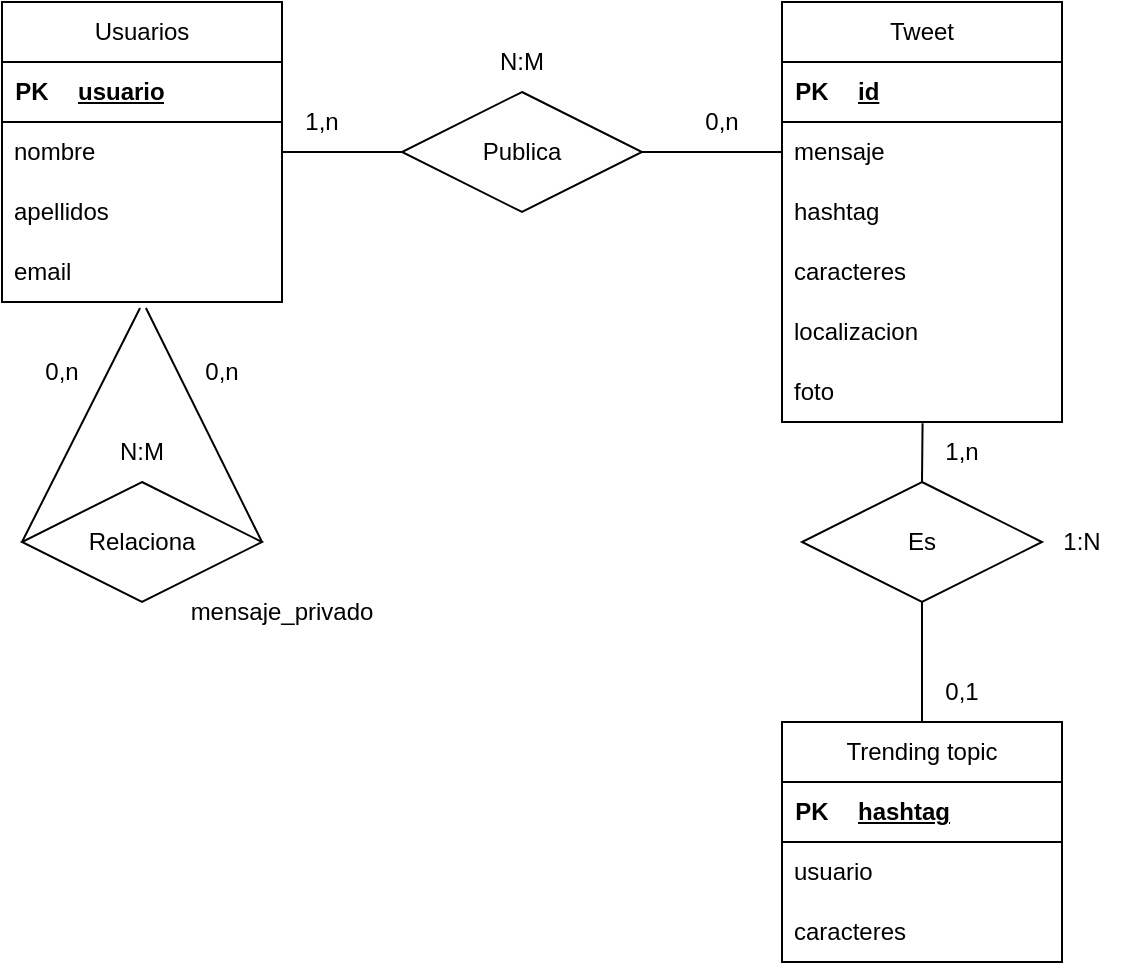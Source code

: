 <mxfile version="22.0.4" type="github">
  <diagram name="Página-1" id="OgZP_NbM3yokd9PwE1lo">
    <mxGraphModel dx="1434" dy="768" grid="1" gridSize="10" guides="1" tooltips="1" connect="1" arrows="1" fold="1" page="1" pageScale="1" pageWidth="827" pageHeight="1169" math="0" shadow="0">
      <root>
        <mxCell id="0" />
        <mxCell id="1" parent="0" />
        <mxCell id="s13MQNfYXoc7W4M39cxg-8" value="Tweet" style="swimlane;fontStyle=0;childLayout=stackLayout;horizontal=1;startSize=30;horizontalStack=0;resizeParent=1;resizeParentMax=0;resizeLast=0;collapsible=1;marginBottom=0;whiteSpace=wrap;html=1;" vertex="1" parent="1">
          <mxGeometry x="450" y="50" width="140" height="210" as="geometry" />
        </mxCell>
        <mxCell id="s13MQNfYXoc7W4M39cxg-9" value="" style="shape=table;startSize=0;container=1;collapsible=1;childLayout=tableLayout;fixedRows=1;rowLines=0;fontStyle=0;align=center;resizeLast=1;strokeColor=none;fillColor=none;collapsible=0;" vertex="1" parent="s13MQNfYXoc7W4M39cxg-8">
          <mxGeometry y="30" width="140" height="30" as="geometry" />
        </mxCell>
        <mxCell id="s13MQNfYXoc7W4M39cxg-10" value="" style="shape=tableRow;horizontal=0;startSize=0;swimlaneHead=0;swimlaneBody=0;fillColor=none;collapsible=0;dropTarget=0;points=[[0,0.5],[1,0.5]];portConstraint=eastwest;top=0;left=0;right=0;bottom=1;" vertex="1" parent="s13MQNfYXoc7W4M39cxg-9">
          <mxGeometry width="140" height="30" as="geometry" />
        </mxCell>
        <mxCell id="s13MQNfYXoc7W4M39cxg-11" value="PK" style="shape=partialRectangle;connectable=0;fillColor=none;top=0;left=0;bottom=0;right=0;fontStyle=1;overflow=hidden;whiteSpace=wrap;html=1;" vertex="1" parent="s13MQNfYXoc7W4M39cxg-10">
          <mxGeometry width="30" height="30" as="geometry">
            <mxRectangle width="30" height="30" as="alternateBounds" />
          </mxGeometry>
        </mxCell>
        <mxCell id="s13MQNfYXoc7W4M39cxg-12" value="id" style="shape=partialRectangle;connectable=0;fillColor=none;top=0;left=0;bottom=0;right=0;align=left;spacingLeft=6;fontStyle=5;overflow=hidden;whiteSpace=wrap;html=1;" vertex="1" parent="s13MQNfYXoc7W4M39cxg-10">
          <mxGeometry x="30" width="110" height="30" as="geometry">
            <mxRectangle width="110" height="30" as="alternateBounds" />
          </mxGeometry>
        </mxCell>
        <mxCell id="s13MQNfYXoc7W4M39cxg-14" value="mensaje" style="text;strokeColor=none;fillColor=none;align=left;verticalAlign=middle;spacingLeft=4;spacingRight=4;overflow=hidden;points=[[0,0.5],[1,0.5]];portConstraint=eastwest;rotatable=0;whiteSpace=wrap;html=1;" vertex="1" parent="s13MQNfYXoc7W4M39cxg-8">
          <mxGeometry y="60" width="140" height="30" as="geometry" />
        </mxCell>
        <mxCell id="s13MQNfYXoc7W4M39cxg-15" value="hashtag" style="text;strokeColor=none;fillColor=none;align=left;verticalAlign=middle;spacingLeft=4;spacingRight=4;overflow=hidden;points=[[0,0.5],[1,0.5]];portConstraint=eastwest;rotatable=0;whiteSpace=wrap;html=1;" vertex="1" parent="s13MQNfYXoc7W4M39cxg-8">
          <mxGeometry y="90" width="140" height="30" as="geometry" />
        </mxCell>
        <mxCell id="s13MQNfYXoc7W4M39cxg-16" value="caracteres" style="text;strokeColor=none;fillColor=none;align=left;verticalAlign=middle;spacingLeft=4;spacingRight=4;overflow=hidden;points=[[0,0.5],[1,0.5]];portConstraint=eastwest;rotatable=0;whiteSpace=wrap;html=1;" vertex="1" parent="s13MQNfYXoc7W4M39cxg-8">
          <mxGeometry y="120" width="140" height="30" as="geometry" />
        </mxCell>
        <mxCell id="s13MQNfYXoc7W4M39cxg-56" value="localizacion" style="text;strokeColor=none;fillColor=none;align=left;verticalAlign=middle;spacingLeft=4;spacingRight=4;overflow=hidden;points=[[0,0.5],[1,0.5]];portConstraint=eastwest;rotatable=0;whiteSpace=wrap;html=1;" vertex="1" parent="s13MQNfYXoc7W4M39cxg-8">
          <mxGeometry y="150" width="140" height="30" as="geometry" />
        </mxCell>
        <mxCell id="s13MQNfYXoc7W4M39cxg-17" value="foto" style="text;strokeColor=none;fillColor=none;align=left;verticalAlign=middle;spacingLeft=4;spacingRight=4;overflow=hidden;points=[[0,0.5],[1,0.5]];portConstraint=eastwest;rotatable=0;whiteSpace=wrap;html=1;" vertex="1" parent="s13MQNfYXoc7W4M39cxg-8">
          <mxGeometry y="180" width="140" height="30" as="geometry" />
        </mxCell>
        <mxCell id="s13MQNfYXoc7W4M39cxg-19" value="Usuarios" style="swimlane;fontStyle=0;childLayout=stackLayout;horizontal=1;startSize=30;horizontalStack=0;resizeParent=1;resizeParentMax=0;resizeLast=0;collapsible=1;marginBottom=0;whiteSpace=wrap;html=1;" vertex="1" parent="1">
          <mxGeometry x="60" y="50" width="140" height="150" as="geometry" />
        </mxCell>
        <mxCell id="s13MQNfYXoc7W4M39cxg-20" value="" style="shape=table;startSize=0;container=1;collapsible=1;childLayout=tableLayout;fixedRows=1;rowLines=0;fontStyle=0;align=center;resizeLast=1;strokeColor=none;fillColor=none;collapsible=0;" vertex="1" parent="s13MQNfYXoc7W4M39cxg-19">
          <mxGeometry y="30" width="140" height="30" as="geometry" />
        </mxCell>
        <mxCell id="s13MQNfYXoc7W4M39cxg-21" value="" style="shape=tableRow;horizontal=0;startSize=0;swimlaneHead=0;swimlaneBody=0;fillColor=none;collapsible=0;dropTarget=0;points=[[0,0.5],[1,0.5]];portConstraint=eastwest;top=0;left=0;right=0;bottom=1;" vertex="1" parent="s13MQNfYXoc7W4M39cxg-20">
          <mxGeometry width="140" height="30" as="geometry" />
        </mxCell>
        <mxCell id="s13MQNfYXoc7W4M39cxg-22" value="PK" style="shape=partialRectangle;connectable=0;fillColor=none;top=0;left=0;bottom=0;right=0;fontStyle=1;overflow=hidden;whiteSpace=wrap;html=1;" vertex="1" parent="s13MQNfYXoc7W4M39cxg-21">
          <mxGeometry width="30" height="30" as="geometry">
            <mxRectangle width="30" height="30" as="alternateBounds" />
          </mxGeometry>
        </mxCell>
        <mxCell id="s13MQNfYXoc7W4M39cxg-23" value="usuario" style="shape=partialRectangle;connectable=0;fillColor=none;top=0;left=0;bottom=0;right=0;align=left;spacingLeft=6;fontStyle=5;overflow=hidden;whiteSpace=wrap;html=1;" vertex="1" parent="s13MQNfYXoc7W4M39cxg-21">
          <mxGeometry x="30" width="110" height="30" as="geometry">
            <mxRectangle width="110" height="30" as="alternateBounds" />
          </mxGeometry>
        </mxCell>
        <mxCell id="s13MQNfYXoc7W4M39cxg-24" value="nombre" style="text;strokeColor=none;fillColor=none;align=left;verticalAlign=middle;spacingLeft=4;spacingRight=4;overflow=hidden;points=[[0,0.5],[1,0.5]];portConstraint=eastwest;rotatable=0;whiteSpace=wrap;html=1;" vertex="1" parent="s13MQNfYXoc7W4M39cxg-19">
          <mxGeometry y="60" width="140" height="30" as="geometry" />
        </mxCell>
        <mxCell id="s13MQNfYXoc7W4M39cxg-25" value="apellidos" style="text;strokeColor=none;fillColor=none;align=left;verticalAlign=middle;spacingLeft=4;spacingRight=4;overflow=hidden;points=[[0,0.5],[1,0.5]];portConstraint=eastwest;rotatable=0;whiteSpace=wrap;html=1;" vertex="1" parent="s13MQNfYXoc7W4M39cxg-19">
          <mxGeometry y="90" width="140" height="30" as="geometry" />
        </mxCell>
        <mxCell id="s13MQNfYXoc7W4M39cxg-26" value="email" style="text;strokeColor=none;fillColor=none;align=left;verticalAlign=middle;spacingLeft=4;spacingRight=4;overflow=hidden;points=[[0,0.5],[1,0.5]];portConstraint=eastwest;rotatable=0;whiteSpace=wrap;html=1;" vertex="1" parent="s13MQNfYXoc7W4M39cxg-19">
          <mxGeometry y="120" width="140" height="30" as="geometry" />
        </mxCell>
        <mxCell id="s13MQNfYXoc7W4M39cxg-31" value="Trending topic" style="swimlane;fontStyle=0;childLayout=stackLayout;horizontal=1;startSize=30;horizontalStack=0;resizeParent=1;resizeParentMax=0;resizeLast=0;collapsible=1;marginBottom=0;whiteSpace=wrap;html=1;" vertex="1" parent="1">
          <mxGeometry x="450" y="410" width="140" height="120" as="geometry" />
        </mxCell>
        <mxCell id="s13MQNfYXoc7W4M39cxg-32" value="" style="shape=table;startSize=0;container=1;collapsible=1;childLayout=tableLayout;fixedRows=1;rowLines=0;fontStyle=0;align=center;resizeLast=1;strokeColor=none;fillColor=none;collapsible=0;" vertex="1" parent="s13MQNfYXoc7W4M39cxg-31">
          <mxGeometry y="30" width="140" height="30" as="geometry" />
        </mxCell>
        <mxCell id="s13MQNfYXoc7W4M39cxg-33" value="" style="shape=tableRow;horizontal=0;startSize=0;swimlaneHead=0;swimlaneBody=0;fillColor=none;collapsible=0;dropTarget=0;points=[[0,0.5],[1,0.5]];portConstraint=eastwest;top=0;left=0;right=0;bottom=1;" vertex="1" parent="s13MQNfYXoc7W4M39cxg-32">
          <mxGeometry width="140" height="30" as="geometry" />
        </mxCell>
        <mxCell id="s13MQNfYXoc7W4M39cxg-34" value="PK" style="shape=partialRectangle;connectable=0;fillColor=none;top=0;left=0;bottom=0;right=0;fontStyle=1;overflow=hidden;whiteSpace=wrap;html=1;" vertex="1" parent="s13MQNfYXoc7W4M39cxg-33">
          <mxGeometry width="30" height="30" as="geometry">
            <mxRectangle width="30" height="30" as="alternateBounds" />
          </mxGeometry>
        </mxCell>
        <mxCell id="s13MQNfYXoc7W4M39cxg-35" value="hashtag" style="shape=partialRectangle;connectable=0;fillColor=none;top=0;left=0;bottom=0;right=0;align=left;spacingLeft=6;fontStyle=5;overflow=hidden;whiteSpace=wrap;html=1;" vertex="1" parent="s13MQNfYXoc7W4M39cxg-33">
          <mxGeometry x="30" width="110" height="30" as="geometry">
            <mxRectangle width="110" height="30" as="alternateBounds" />
          </mxGeometry>
        </mxCell>
        <mxCell id="s13MQNfYXoc7W4M39cxg-36" value="usuario" style="text;strokeColor=none;fillColor=none;align=left;verticalAlign=middle;spacingLeft=4;spacingRight=4;overflow=hidden;points=[[0,0.5],[1,0.5]];portConstraint=eastwest;rotatable=0;whiteSpace=wrap;html=1;" vertex="1" parent="s13MQNfYXoc7W4M39cxg-31">
          <mxGeometry y="60" width="140" height="30" as="geometry" />
        </mxCell>
        <mxCell id="s13MQNfYXoc7W4M39cxg-40" value="caracteres" style="text;strokeColor=none;fillColor=none;align=left;verticalAlign=middle;spacingLeft=4;spacingRight=4;overflow=hidden;points=[[0,0.5],[1,0.5]];portConstraint=eastwest;rotatable=0;whiteSpace=wrap;html=1;" vertex="1" parent="s13MQNfYXoc7W4M39cxg-31">
          <mxGeometry y="90" width="140" height="30" as="geometry" />
        </mxCell>
        <mxCell id="s13MQNfYXoc7W4M39cxg-43" value="Publica" style="shape=rhombus;perimeter=rhombusPerimeter;whiteSpace=wrap;html=1;align=center;" vertex="1" parent="1">
          <mxGeometry x="260" y="95" width="120" height="60" as="geometry" />
        </mxCell>
        <mxCell id="s13MQNfYXoc7W4M39cxg-44" value="Es" style="shape=rhombus;perimeter=rhombusPerimeter;whiteSpace=wrap;html=1;align=center;" vertex="1" parent="1">
          <mxGeometry x="460" y="290" width="120" height="60" as="geometry" />
        </mxCell>
        <mxCell id="s13MQNfYXoc7W4M39cxg-45" value="Relaciona" style="shape=rhombus;perimeter=rhombusPerimeter;whiteSpace=wrap;html=1;align=center;" vertex="1" parent="1">
          <mxGeometry x="70" y="290" width="120" height="60" as="geometry" />
        </mxCell>
        <mxCell id="s13MQNfYXoc7W4M39cxg-46" value="" style="endArrow=none;html=1;rounded=0;entryX=0;entryY=0.5;entryDx=0;entryDy=0;exitX=0.493;exitY=1.1;exitDx=0;exitDy=0;exitPerimeter=0;" edge="1" parent="1" source="s13MQNfYXoc7W4M39cxg-26" target="s13MQNfYXoc7W4M39cxg-45">
          <mxGeometry width="50" height="50" relative="1" as="geometry">
            <mxPoint x="190" y="310" as="sourcePoint" />
            <mxPoint x="240" y="260" as="targetPoint" />
          </mxGeometry>
        </mxCell>
        <mxCell id="s13MQNfYXoc7W4M39cxg-48" value="" style="endArrow=none;html=1;rounded=0;entryX=1;entryY=0.5;entryDx=0;entryDy=0;exitX=0.514;exitY=1.1;exitDx=0;exitDy=0;exitPerimeter=0;" edge="1" parent="1" source="s13MQNfYXoc7W4M39cxg-26" target="s13MQNfYXoc7W4M39cxg-45">
          <mxGeometry width="50" height="50" relative="1" as="geometry">
            <mxPoint x="119" y="203" as="sourcePoint" />
            <mxPoint x="60" y="300" as="targetPoint" />
          </mxGeometry>
        </mxCell>
        <mxCell id="s13MQNfYXoc7W4M39cxg-49" value="" style="endArrow=none;html=1;rounded=0;entryX=0;entryY=0.5;entryDx=0;entryDy=0;exitX=1;exitY=0.5;exitDx=0;exitDy=0;" edge="1" parent="1" source="s13MQNfYXoc7W4M39cxg-24" target="s13MQNfYXoc7W4M39cxg-43">
          <mxGeometry width="50" height="50" relative="1" as="geometry">
            <mxPoint x="139" y="213" as="sourcePoint" />
            <mxPoint x="80" y="330" as="targetPoint" />
          </mxGeometry>
        </mxCell>
        <mxCell id="s13MQNfYXoc7W4M39cxg-50" value="" style="endArrow=none;html=1;rounded=0;entryX=0;entryY=0.5;entryDx=0;entryDy=0;exitX=1;exitY=0.5;exitDx=0;exitDy=0;" edge="1" parent="1" source="s13MQNfYXoc7W4M39cxg-43">
          <mxGeometry width="50" height="50" relative="1" as="geometry">
            <mxPoint x="320" y="260" as="sourcePoint" />
            <mxPoint x="450" y="125" as="targetPoint" />
          </mxGeometry>
        </mxCell>
        <mxCell id="s13MQNfYXoc7W4M39cxg-52" value="mensaje_privado" style="text;html=1;strokeColor=none;fillColor=none;align=center;verticalAlign=middle;whiteSpace=wrap;rounded=0;" vertex="1" parent="1">
          <mxGeometry x="170" y="340" width="60" height="30" as="geometry" />
        </mxCell>
        <mxCell id="s13MQNfYXoc7W4M39cxg-54" value="" style="endArrow=none;html=1;rounded=0;entryX=0.5;entryY=0;entryDx=0;entryDy=0;exitX=0.502;exitY=1.02;exitDx=0;exitDy=0;exitPerimeter=0;" edge="1" parent="1" source="s13MQNfYXoc7W4M39cxg-17" target="s13MQNfYXoc7W4M39cxg-44">
          <mxGeometry width="50" height="50" relative="1" as="geometry">
            <mxPoint x="500" y="250" as="sourcePoint" />
            <mxPoint x="200" y="330" as="targetPoint" />
          </mxGeometry>
        </mxCell>
        <mxCell id="s13MQNfYXoc7W4M39cxg-55" value="" style="endArrow=none;html=1;rounded=0;entryX=0.5;entryY=1;entryDx=0;entryDy=0;exitX=0.5;exitY=0;exitDx=0;exitDy=0;" edge="1" parent="1" source="s13MQNfYXoc7W4M39cxg-31" target="s13MQNfYXoc7W4M39cxg-44">
          <mxGeometry width="50" height="50" relative="1" as="geometry">
            <mxPoint x="152" y="223" as="sourcePoint" />
            <mxPoint x="210" y="340" as="targetPoint" />
          </mxGeometry>
        </mxCell>
        <mxCell id="s13MQNfYXoc7W4M39cxg-57" value="0,n" style="text;html=1;strokeColor=none;fillColor=none;align=center;verticalAlign=middle;whiteSpace=wrap;rounded=0;" vertex="1" parent="1">
          <mxGeometry x="140" y="220" width="60" height="30" as="geometry" />
        </mxCell>
        <mxCell id="s13MQNfYXoc7W4M39cxg-58" value="0,n" style="text;html=1;strokeColor=none;fillColor=none;align=center;verticalAlign=middle;whiteSpace=wrap;rounded=0;" vertex="1" parent="1">
          <mxGeometry x="60" y="220" width="60" height="30" as="geometry" />
        </mxCell>
        <mxCell id="s13MQNfYXoc7W4M39cxg-59" value="1,n" style="text;html=1;strokeColor=none;fillColor=none;align=center;verticalAlign=middle;whiteSpace=wrap;rounded=0;" vertex="1" parent="1">
          <mxGeometry x="190" y="95" width="60" height="30" as="geometry" />
        </mxCell>
        <mxCell id="s13MQNfYXoc7W4M39cxg-60" value="0,n" style="text;html=1;strokeColor=none;fillColor=none;align=center;verticalAlign=middle;whiteSpace=wrap;rounded=0;" vertex="1" parent="1">
          <mxGeometry x="390" y="95" width="60" height="30" as="geometry" />
        </mxCell>
        <mxCell id="s13MQNfYXoc7W4M39cxg-61" value="N:M" style="text;html=1;strokeColor=none;fillColor=none;align=center;verticalAlign=middle;whiteSpace=wrap;rounded=0;" vertex="1" parent="1">
          <mxGeometry x="100" y="260" width="60" height="30" as="geometry" />
        </mxCell>
        <mxCell id="s13MQNfYXoc7W4M39cxg-62" value="N:M" style="text;html=1;strokeColor=none;fillColor=none;align=center;verticalAlign=middle;whiteSpace=wrap;rounded=0;" vertex="1" parent="1">
          <mxGeometry x="290" y="65" width="60" height="30" as="geometry" />
        </mxCell>
        <mxCell id="s13MQNfYXoc7W4M39cxg-63" value="1,n" style="text;html=1;strokeColor=none;fillColor=none;align=center;verticalAlign=middle;whiteSpace=wrap;rounded=0;" vertex="1" parent="1">
          <mxGeometry x="510" y="260" width="60" height="30" as="geometry" />
        </mxCell>
        <mxCell id="s13MQNfYXoc7W4M39cxg-64" value="0,1" style="text;html=1;strokeColor=none;fillColor=none;align=center;verticalAlign=middle;whiteSpace=wrap;rounded=0;" vertex="1" parent="1">
          <mxGeometry x="510" y="380" width="60" height="30" as="geometry" />
        </mxCell>
        <mxCell id="s13MQNfYXoc7W4M39cxg-65" value="1:N" style="text;html=1;strokeColor=none;fillColor=none;align=center;verticalAlign=middle;whiteSpace=wrap;rounded=0;" vertex="1" parent="1">
          <mxGeometry x="570" y="305" width="60" height="30" as="geometry" />
        </mxCell>
      </root>
    </mxGraphModel>
  </diagram>
</mxfile>
